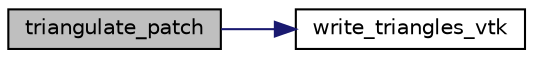 digraph "triangulate_patch"
{
 // LATEX_PDF_SIZE
  edge [fontname="Helvetica",fontsize="10",labelfontname="Helvetica",labelfontsize="10"];
  node [fontname="Helvetica",fontsize="10",shape=record];
  rankdir="LR";
  Node1 [label="triangulate_patch",height=0.2,width=0.4,color="black", fillcolor="grey75", style="filled", fontcolor="black",tooltip=" "];
  Node1 -> Node2 [color="midnightblue",fontsize="10",style="solid",fontname="Helvetica"];
  Node2 [label="write_triangles_vtk",height=0.2,width=0.4,color="black", fillcolor="white", style="filled",URL="$d7/d5f/system_8_c.html#a9a0d020929f359a8e6da572e17324aa9",tooltip=" "];
}
